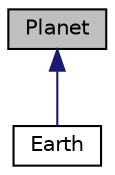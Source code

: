 digraph "Planet"
{
  edge [fontname="Helvetica",fontsize="10",labelfontname="Helvetica",labelfontsize="10"];
  node [fontname="Helvetica",fontsize="10",shape=record];
  Node1 [label="Planet",height=0.2,width=0.4,color="black", fillcolor="grey75", style="filled", fontcolor="black"];
  Node1 -> Node2 [dir="back",color="midnightblue",fontsize="10",style="solid"];
  Node2 [label="Earth",height=0.2,width=0.4,color="black", fillcolor="white", style="filled",URL="$classEarth.html",tooltip="earth is a special planet, because we need access to more textures "];
}
